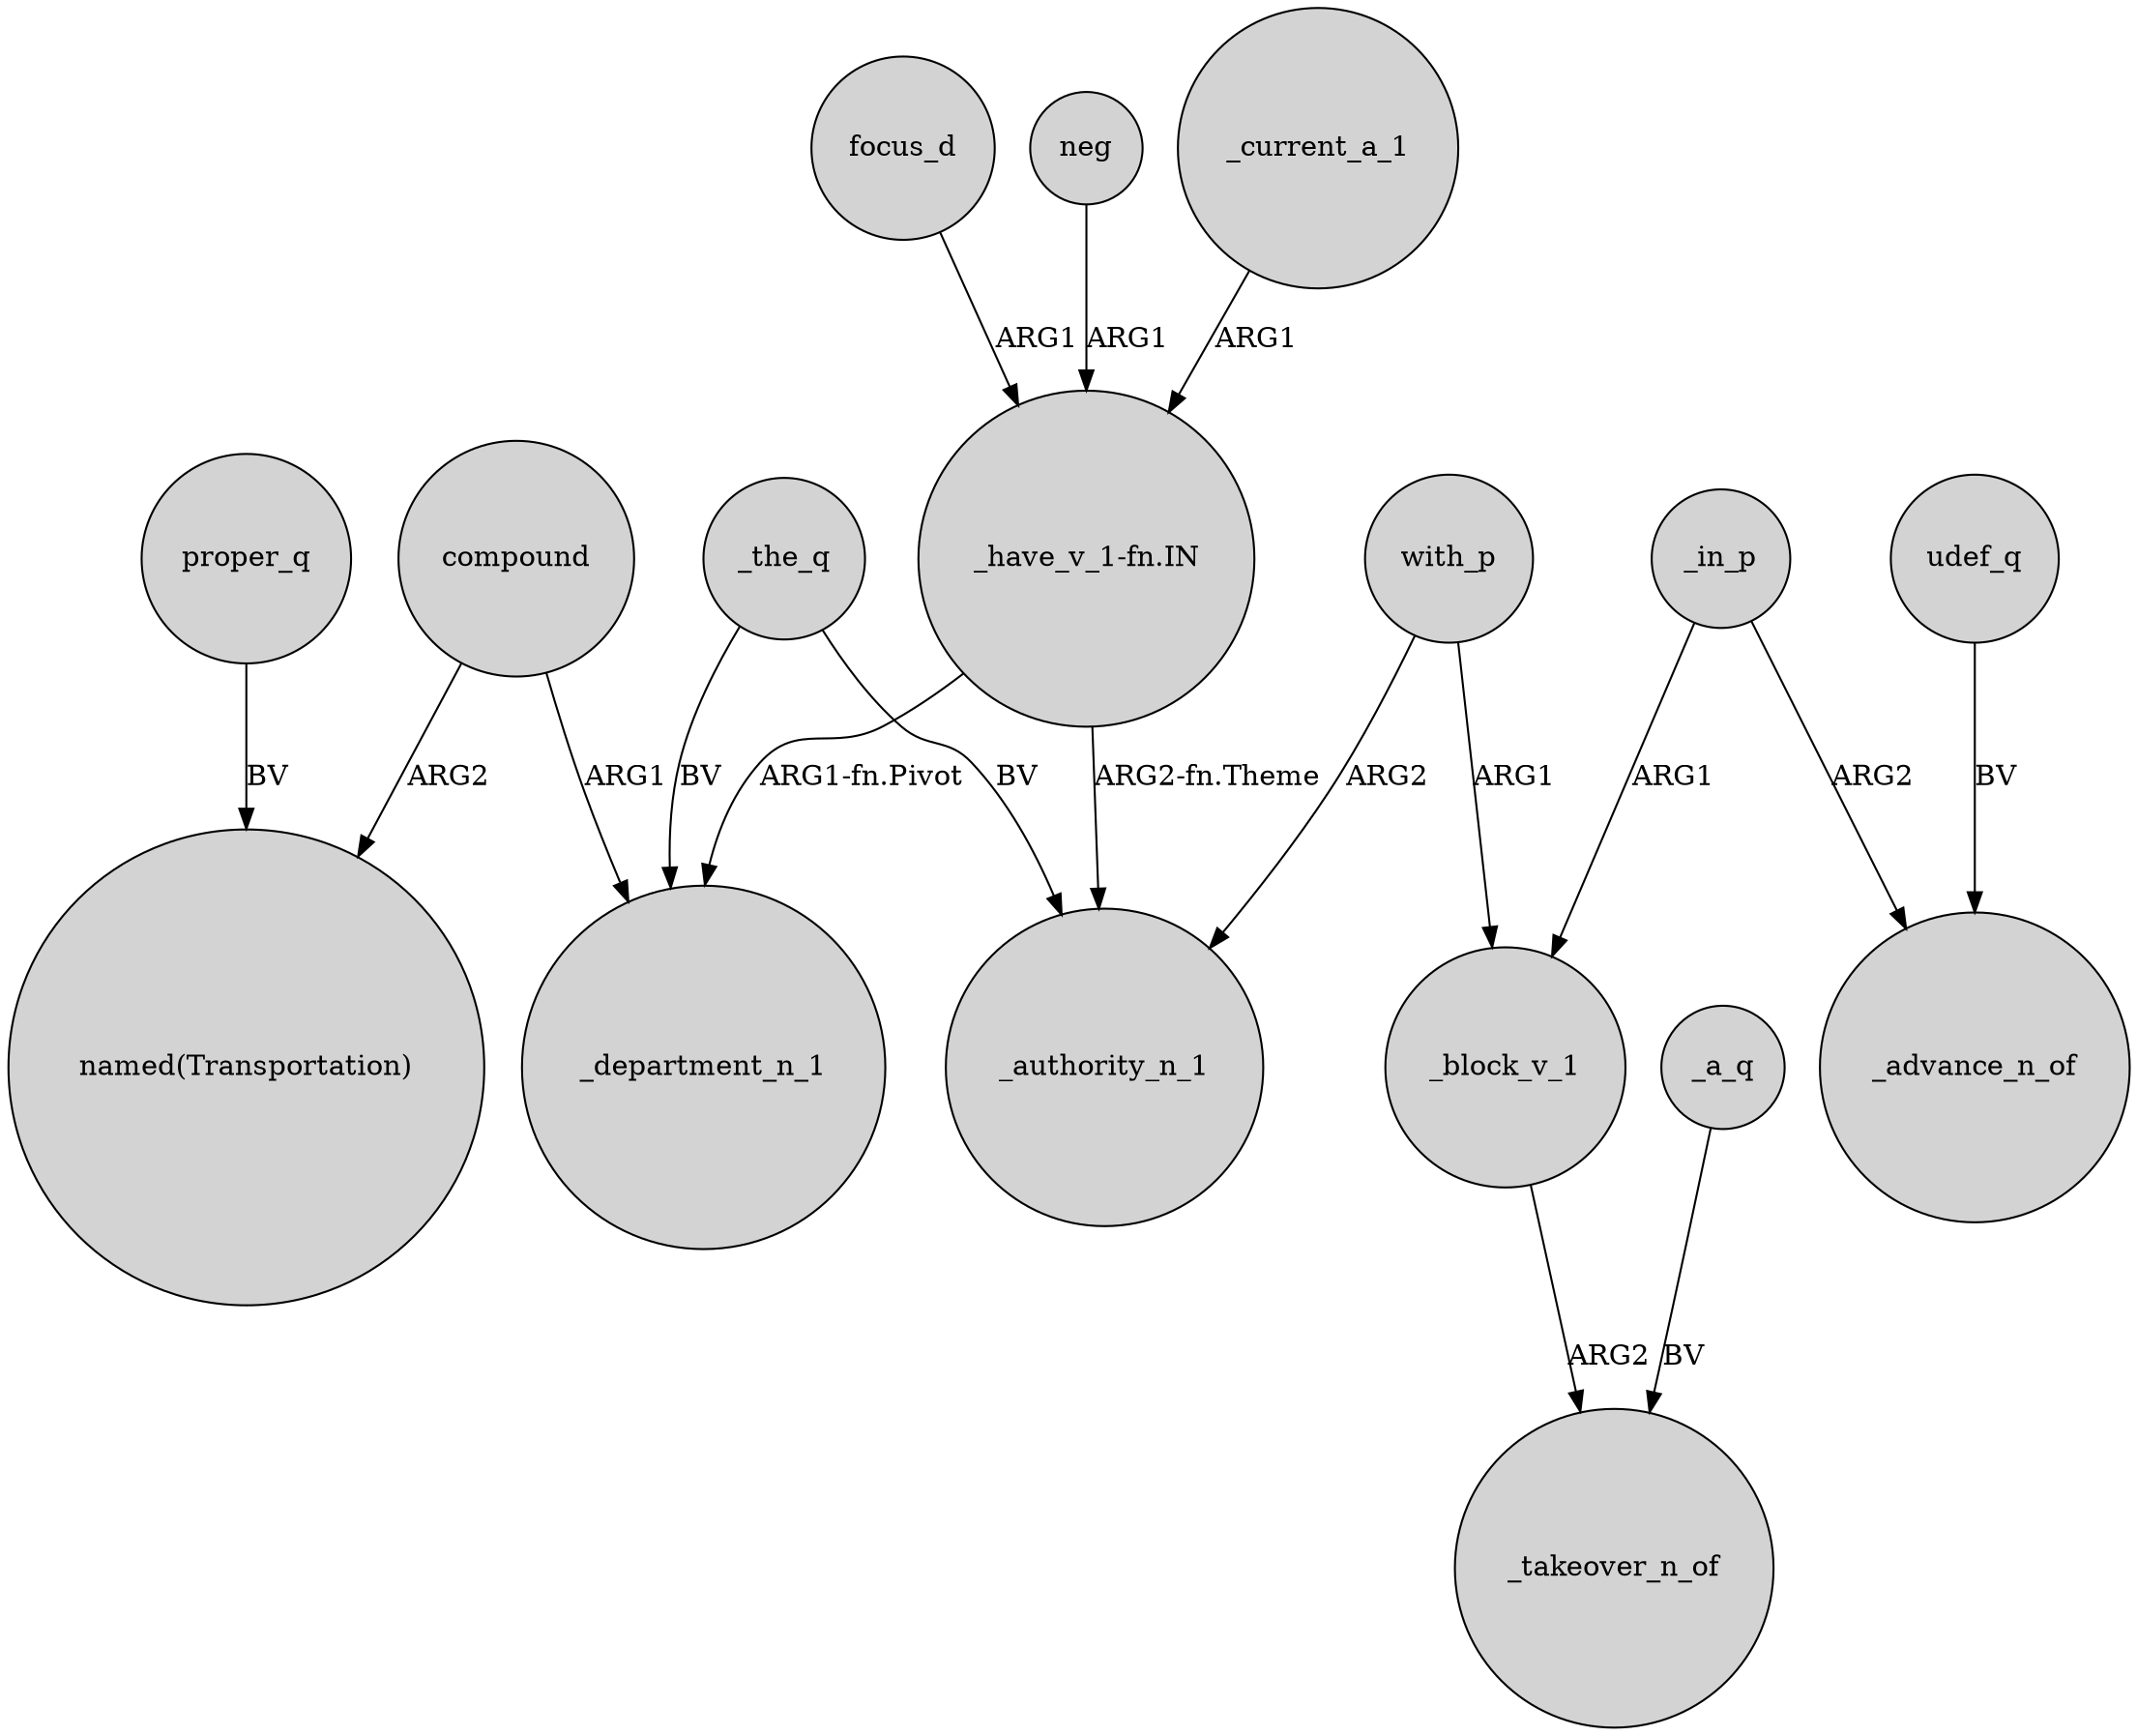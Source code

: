 digraph {
	node [shape=circle style=filled]
	focus_d -> "_have_v_1-fn.IN" [label=ARG1]
	_block_v_1 -> _takeover_n_of [label=ARG2]
	proper_q -> "named(Transportation)" [label=BV]
	"_have_v_1-fn.IN" -> _department_n_1 [label="ARG1-fn.Pivot"]
	compound -> _department_n_1 [label=ARG1]
	udef_q -> _advance_n_of [label=BV]
	_the_q -> _authority_n_1 [label=BV]
	_in_p -> _advance_n_of [label=ARG2]
	with_p -> _authority_n_1 [label=ARG2]
	neg -> "_have_v_1-fn.IN" [label=ARG1]
	compound -> "named(Transportation)" [label=ARG2]
	"_have_v_1-fn.IN" -> _authority_n_1 [label="ARG2-fn.Theme"]
	_the_q -> _department_n_1 [label=BV]
	with_p -> _block_v_1 [label=ARG1]
	_a_q -> _takeover_n_of [label=BV]
	_current_a_1 -> "_have_v_1-fn.IN" [label=ARG1]
	_in_p -> _block_v_1 [label=ARG1]
}
